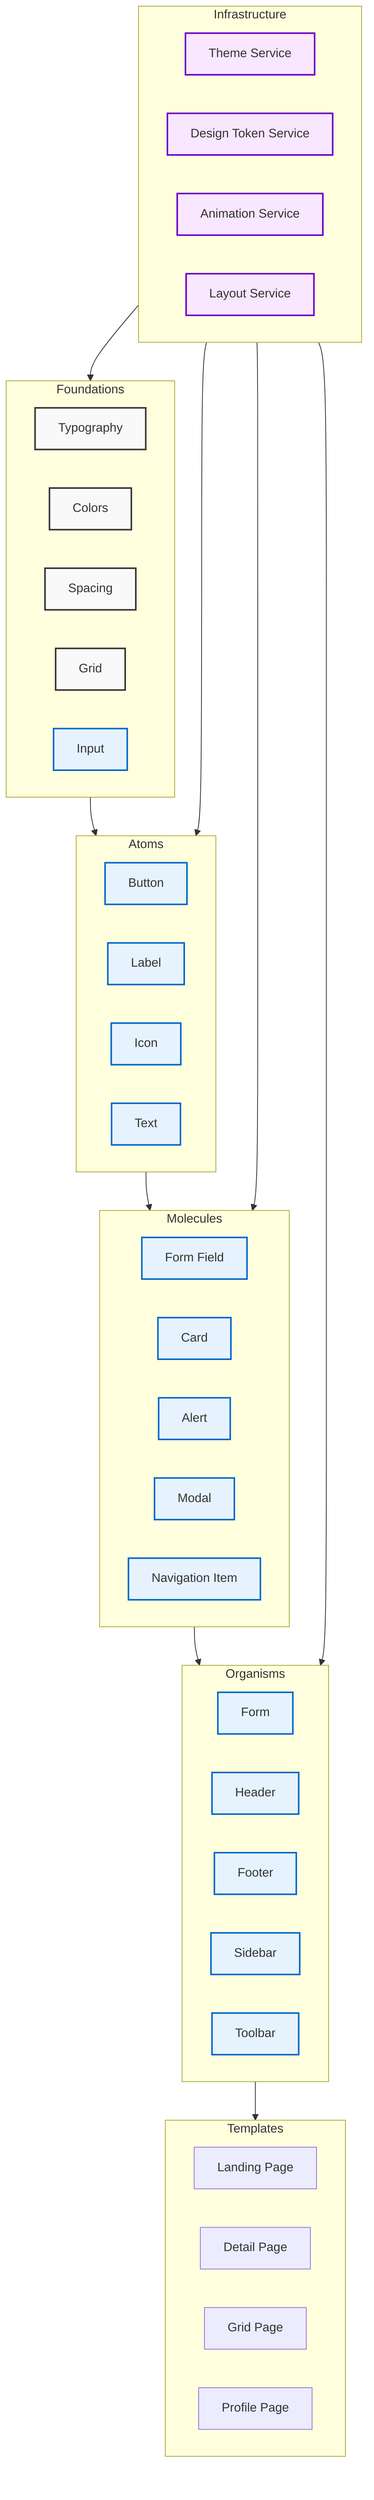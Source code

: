 graph TB
    subgraph Foundations
        T[Typography]
        C[Colors]
        S[Spacing]
        G[Grid]
        I[Icons]
    end

    subgraph Atoms
        B[Button]
        I[Input]
        L[Label]
        IC[Icon]
        TX[Text]
    end

    subgraph Molecules
        F[Form Field]
        CD[Card]
        AL[Alert]
        MD[Modal]
        NV[Navigation Item]
    end

    subgraph Organisms
        FRM[Form]
        HDR[Header]
        FTR[Footer]
        SB[Sidebar]
        TB[Toolbar]
    end

    subgraph Templates
        LP[Landing Page]
        DP[Detail Page]
        GP[Grid Page]
        PP[Profile Page]
    end

    subgraph Infrastructure
        TH[Theme Service]
        DS[Design Token Service]
        AS[Animation Service]
        LS[Layout Service]
    end

    Foundations --> Atoms
    Atoms --> Molecules
    Molecules --> Organisms
    Organisms --> Templates
    Infrastructure --> Foundations
    Infrastructure --> Atoms
    Infrastructure --> Molecules
    Infrastructure --> Organisms

    classDef foundation fill:#f9f9f9,stroke:#333,stroke-width:2px
    classDef component fill:#e6f3ff,stroke:#0066cc,stroke-width:2px
    classDef service fill:#f9e6ff,stroke:#6600cc,stroke-width:2px
    
    class T,C,S,G,I foundation
    class B,I,L,IC,TX,F,CD,AL,MD,NV,FRM,HDR,FTR,SB,TB component
    class TH,DS,AS,LS service